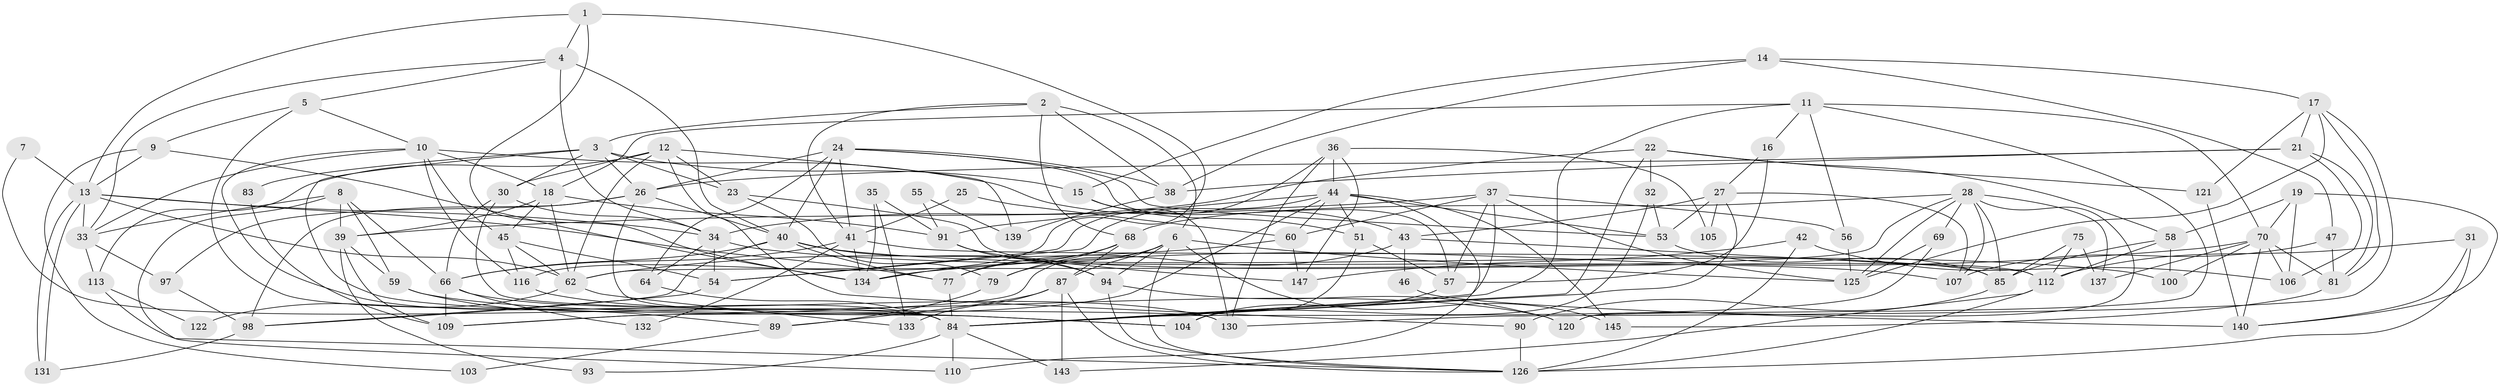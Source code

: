 // Generated by graph-tools (version 1.1) at 2025/52/02/27/25 19:52:07]
// undirected, 102 vertices, 243 edges
graph export_dot {
graph [start="1"]
  node [color=gray90,style=filled];
  1 [super="+20"];
  2 [super="+95"];
  3 [super="+72"];
  4;
  5;
  6 [super="+73"];
  7;
  8;
  9 [super="+76"];
  10 [super="+136"];
  11 [super="+82"];
  12 [super="+99"];
  13 [super="+61"];
  14;
  15 [super="+65"];
  16;
  17 [super="+78"];
  18 [super="+63"];
  19;
  21;
  22 [super="+50"];
  23;
  24 [super="+74"];
  25;
  26 [super="+67"];
  27 [super="+29"];
  28 [super="+80"];
  30 [super="+111"];
  31;
  32;
  33 [super="+127"];
  34 [super="+48"];
  35;
  36;
  37 [super="+119"];
  38;
  39 [super="+88"];
  40 [super="+124"];
  41 [super="+92"];
  42;
  43 [super="+52"];
  44 [super="+102"];
  45 [super="+49"];
  46;
  47;
  51;
  53 [super="+117"];
  54;
  55;
  56;
  57;
  58 [super="+142"];
  59;
  60;
  62 [super="+71"];
  64;
  66 [super="+108"];
  68;
  69 [super="+141"];
  70 [super="+114"];
  75;
  77;
  79;
  81;
  83;
  84 [super="+86"];
  85 [super="+128"];
  87 [super="+118"];
  89 [super="+101"];
  90;
  91;
  93;
  94 [super="+96"];
  97;
  98 [super="+115"];
  100;
  103;
  104 [super="+144"];
  105;
  106 [super="+123"];
  107;
  109;
  110;
  112 [super="+135"];
  113;
  116;
  120;
  121 [super="+146"];
  122;
  125;
  126 [super="+129"];
  130 [super="+138"];
  131;
  132;
  133;
  134;
  137;
  139;
  140;
  143;
  145;
  147;
  1 -- 134;
  1 -- 116;
  1 -- 13;
  1 -- 4;
  2 -- 6;
  2 -- 3;
  2 -- 68;
  2 -- 38;
  2 -- 41;
  3 -- 83;
  3 -- 23;
  3 -- 104;
  3 -- 30;
  3 -- 26;
  3 -- 15;
  4 -- 5;
  4 -- 40;
  4 -- 33;
  4 -- 34;
  5 -- 9;
  5 -- 10;
  5 -- 84;
  6 -- 109;
  6 -- 94;
  6 -- 87;
  6 -- 145;
  6 -- 126;
  6 -- 125;
  6 -- 79;
  7 -- 13;
  7 -- 84;
  8 -- 66;
  8 -- 110;
  8 -- 39;
  8 -- 59;
  8 -- 33;
  9 -- 134;
  9 -- 13;
  9 -- 103;
  10 -- 18;
  10 -- 43;
  10 -- 33;
  10 -- 116;
  10 -- 84;
  10 -- 45;
  11 -- 120;
  11 -- 16;
  11 -- 18;
  11 -- 56;
  11 -- 70;
  11 -- 84;
  12 -- 30;
  12 -- 62;
  12 -- 113;
  12 -- 23;
  12 -- 90;
  12 -- 139;
  13 -- 131;
  13 -- 131;
  13 -- 77;
  13 -- 62;
  13 -- 34;
  13 -- 33;
  14 -- 17;
  14 -- 38;
  14 -- 47;
  14 -- 15;
  15 -- 51;
  15 -- 130;
  16 -- 57;
  16 -- 27;
  17 -- 125;
  17 -- 81;
  17 -- 121;
  17 -- 21;
  17 -- 130;
  18 -- 91;
  18 -- 62;
  18 -- 39;
  18 -- 45;
  19 -- 70;
  19 -- 140;
  19 -- 58;
  19 -- 106;
  21 -- 38;
  21 -- 26;
  21 -- 81;
  21 -- 106;
  22 -- 84;
  22 -- 32;
  22 -- 34;
  22 -- 121;
  22 -- 58;
  23 -- 79;
  23 -- 112;
  24 -- 57;
  24 -- 26;
  24 -- 38;
  24 -- 41;
  24 -- 40;
  24 -- 64;
  24 -- 53;
  25 -- 60;
  25 -- 41;
  26 -- 97;
  26 -- 84;
  26 -- 40;
  26 -- 98;
  27 -- 107;
  27 -- 43;
  27 -- 105;
  27 -- 84;
  27 -- 53;
  28 -- 85;
  28 -- 68;
  28 -- 69;
  28 -- 120;
  28 -- 137;
  28 -- 107;
  28 -- 125;
  28 -- 62;
  30 -- 66;
  30 -- 34;
  30 -- 130;
  31 -- 140;
  31 -- 126 [weight=2];
  31 -- 112;
  32 -- 53;
  32 -- 104;
  33 -- 97;
  33 -- 113;
  34 -- 54;
  34 -- 64;
  34 -- 107;
  35 -- 134;
  35 -- 91;
  35 -- 133;
  36 -- 44;
  36 -- 147;
  36 -- 54;
  36 -- 105;
  36 -- 130;
  37 -- 57;
  37 -- 60;
  37 -- 56;
  37 -- 125;
  37 -- 39;
  37 -- 84;
  38 -- 139;
  39 -- 93;
  39 -- 59;
  39 -- 109;
  40 -- 77;
  40 -- 94;
  40 -- 100;
  40 -- 66;
  40 -- 98;
  41 -- 66;
  41 -- 132;
  41 -- 134;
  41 -- 85;
  42 -- 147;
  42 -- 106 [weight=2];
  42 -- 126;
  43 -- 77;
  43 -- 46;
  43 -- 112 [weight=2];
  44 -- 145;
  44 -- 54;
  44 -- 51;
  44 -- 60;
  44 -- 91;
  44 -- 110;
  44 -- 109;
  44 -- 53 [weight=2];
  45 -- 62;
  45 -- 116;
  45 -- 54;
  46 -- 140;
  47 -- 81;
  47 -- 107;
  51 -- 104;
  51 -- 57;
  53 -- 85;
  54 -- 98;
  55 -- 91;
  55 -- 139;
  56 -- 125;
  57 -- 104;
  58 -- 100;
  58 -- 112;
  58 -- 85;
  59 -- 89;
  59 -- 104;
  60 -- 62;
  60 -- 147;
  62 -- 122;
  62 -- 133;
  64 -- 84;
  66 -- 109;
  66 -- 130;
  66 -- 132;
  68 -- 77;
  68 -- 79;
  68 -- 134;
  68 -- 87;
  69 -- 84;
  69 -- 125;
  70 -- 134;
  70 -- 81;
  70 -- 100;
  70 -- 137;
  70 -- 140;
  70 -- 106;
  75 -- 85;
  75 -- 137;
  75 -- 112;
  77 -- 84;
  79 -- 89;
  81 -- 145;
  83 -- 109;
  84 -- 93;
  84 -- 110;
  84 -- 143;
  85 -- 90;
  87 -- 143;
  87 -- 133;
  87 -- 89;
  87 -- 126;
  89 -- 103;
  90 -- 126;
  91 -- 147;
  91 -- 94;
  94 -- 120;
  94 -- 126;
  97 -- 98;
  98 -- 131;
  112 -- 143;
  112 -- 126;
  113 -- 122;
  113 -- 126;
  116 -- 120;
  121 -- 140 [weight=2];
}
